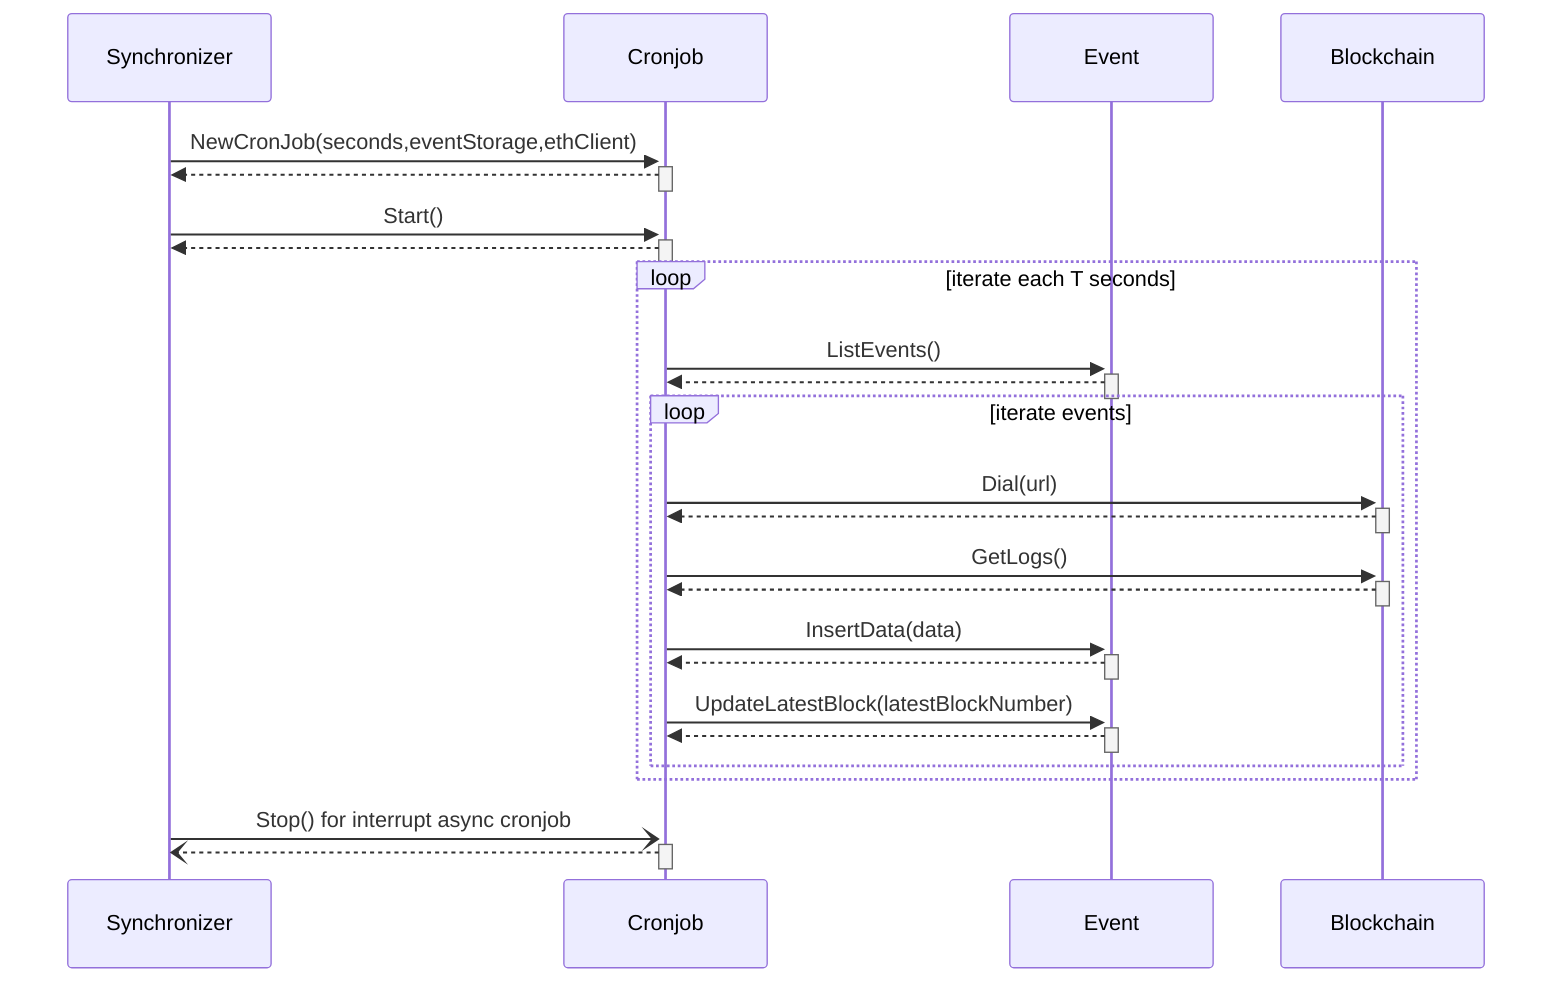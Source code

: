 sequenceDiagram
    Synchronizer->>+Cronjob: NewCronJob(seconds,eventStorage,ethClient)
    Cronjob-->>-Synchronizer: 
    Synchronizer->>+Cronjob: Start()
    Cronjob-->>-Synchronizer: 
    loop iterate each T seconds
        Cronjob->>+Event: ListEvents()
        Event-->>-Cronjob: 
        loop iterate events
            Cronjob->>+Blockchain: Dial(url)
            Blockchain-->>-Cronjob: 
            Cronjob->>+Blockchain: GetLogs()
            Blockchain-->>-Cronjob: 
            Cronjob->>+Event: InsertData(data)
            Event-->>-Cronjob: 
            Cronjob->>+Event: UpdateLatestBlock(latestBlockNumber)
            Event-->>-Cronjob: 
        end
    end
    Synchronizer-)+Cronjob: Stop() for interrupt async cronjob
    Cronjob--)-Synchronizer: